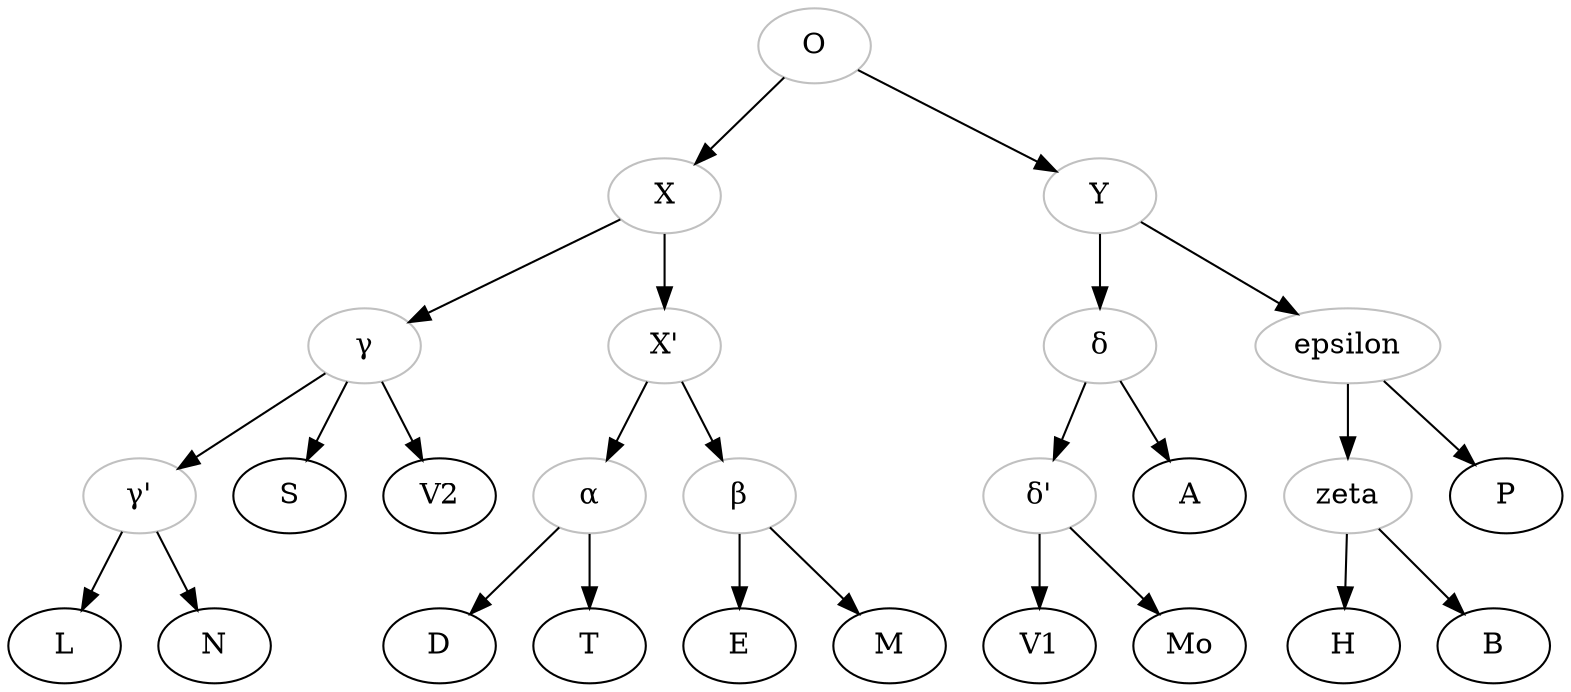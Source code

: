 digraph {
alpha[label="α", color="grey"];
beta[label="β", color="grey"];
delta[label="δ", color="grey"];
deltaprime[label="δ'", color="grey"];
epsilon[color="grey"];
gamma[label="γ", color="grey"];
gammaprime[label="γ'", color="grey"];
O[color="grey"];
X[color="grey"];
Xprime[label="X'", color="grey"];
Y[color="grey"];
zeta[color="grey"];
O->X;
X->Xprime;
Xprime->alpha;
alpha->D;
alpha->T;
Xprime->beta;
beta->E;
beta->M;
X->gamma;
gamma->S;
gamma->V2;
gamma->gammaprime;
gammaprime->L;
gammaprime->N;
O->Y;
Y->delta;
delta->A;
delta->deltaprime;
deltaprime->V1;
deltaprime->Mo;
Y->epsilon;
epsilon->zeta;
zeta->H;
zeta->B;
epsilon->P;
}
